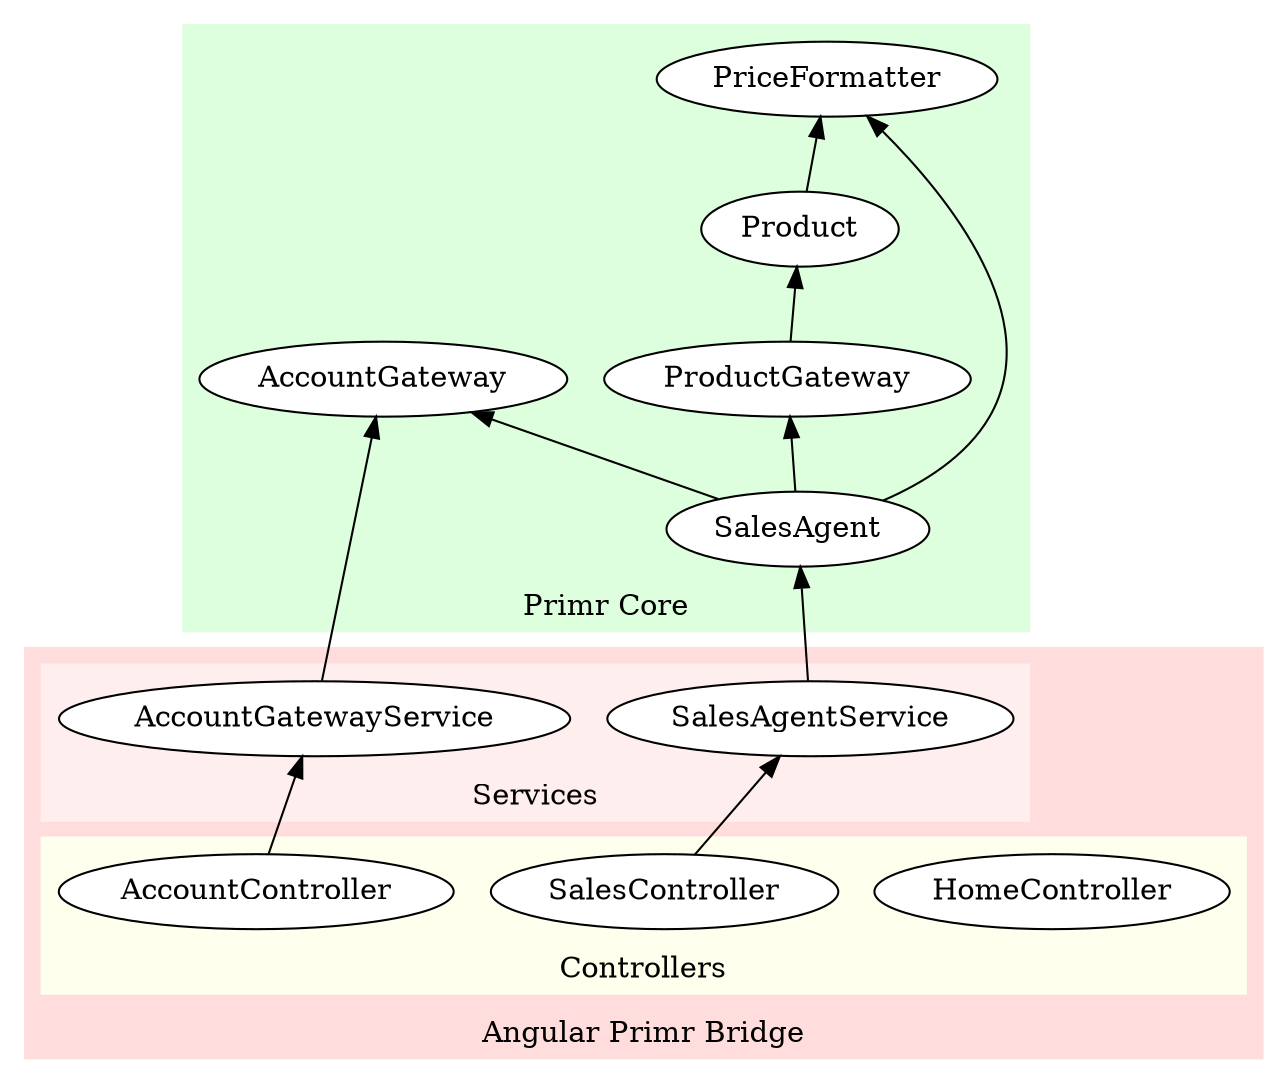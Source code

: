 digraph G {
  rankdir=BT
  node [ style=filled, fillcolor=white ]

  subgraph cluster_0 {

    label="Primr Core"
    style=filled
    color="#ddffdd"

    // Primr
    AccountGateway
    ProductGateway

    SalesAgent

    PriceFormatter
    Product

    Product -> PriceFormatter

    SalesAgent -> PriceFormatter
    SalesAgent -> ProductGateway
    SalesAgent -> AccountGateway

    ProductGateway -> Product

  }

  subgraph cluster_1 {

    label="Angular Primr Bridge"
    style=filled
    color="#ffdddd"

    subgraph cluster_0_0 {
      label="Services"
      color="#ffeeee"

      AccountGatewayService
      SalesAgentService
    }

    subgraph cluster_0_1 {
      label="Controllers"
      color="#ffffee"

      HomeController
      AccountController
      SalesController
    }

    AccountController -> AccountGatewayService
    SalesController -> SalesAgentService

  }

  AccountGatewayService -> AccountGateway
  SalesAgentService -> SalesAgent

}

